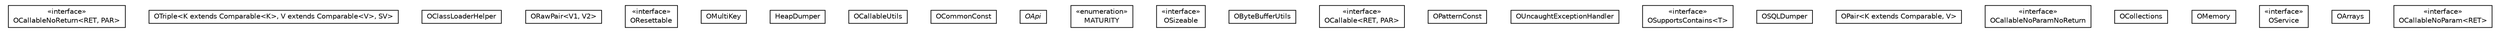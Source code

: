 #!/usr/local/bin/dot
#
# Class diagram 
# Generated by UMLGraph version R5_6-24-gf6e263 (http://www.umlgraph.org/)
#

digraph G {
	edge [fontname="Helvetica",fontsize=10,labelfontname="Helvetica",labelfontsize=10];
	node [fontname="Helvetica",fontsize=10,shape=plaintext];
	nodesep=0.25;
	ranksep=0.5;
	// com.orientechnologies.common.util.OCallableNoReturn<RET, PAR>
	c40777 [label=<<table title="com.orientechnologies.common.util.OCallableNoReturn" border="0" cellborder="1" cellspacing="0" cellpadding="2" port="p" href="./OCallableNoReturn.html">
		<tr><td><table border="0" cellspacing="0" cellpadding="1">
<tr><td align="center" balign="center"> &#171;interface&#187; </td></tr>
<tr><td align="center" balign="center"> OCallableNoReturn&lt;RET, PAR&gt; </td></tr>
		</table></td></tr>
		</table>>, URL="./OCallableNoReturn.html", fontname="Helvetica", fontcolor="black", fontsize=10.0];
	// com.orientechnologies.common.util.OTriple<K extends java.lang.Comparable<K>, V extends java.lang.Comparable<V>, SV>
	c40778 [label=<<table title="com.orientechnologies.common.util.OTriple" border="0" cellborder="1" cellspacing="0" cellpadding="2" port="p" href="./OTriple.html">
		<tr><td><table border="0" cellspacing="0" cellpadding="1">
<tr><td align="center" balign="center"> OTriple&lt;K extends Comparable&lt;K&gt;, V extends Comparable&lt;V&gt;, SV&gt; </td></tr>
		</table></td></tr>
		</table>>, URL="./OTriple.html", fontname="Helvetica", fontcolor="black", fontsize=10.0];
	// com.orientechnologies.common.util.OClassLoaderHelper
	c40779 [label=<<table title="com.orientechnologies.common.util.OClassLoaderHelper" border="0" cellborder="1" cellspacing="0" cellpadding="2" port="p" href="./OClassLoaderHelper.html">
		<tr><td><table border="0" cellspacing="0" cellpadding="1">
<tr><td align="center" balign="center"> OClassLoaderHelper </td></tr>
		</table></td></tr>
		</table>>, URL="./OClassLoaderHelper.html", fontname="Helvetica", fontcolor="black", fontsize=10.0];
	// com.orientechnologies.common.util.ORawPair<V1, V2>
	c40780 [label=<<table title="com.orientechnologies.common.util.ORawPair" border="0" cellborder="1" cellspacing="0" cellpadding="2" port="p" href="./ORawPair.html">
		<tr><td><table border="0" cellspacing="0" cellpadding="1">
<tr><td align="center" balign="center"> ORawPair&lt;V1, V2&gt; </td></tr>
		</table></td></tr>
		</table>>, URL="./ORawPair.html", fontname="Helvetica", fontcolor="black", fontsize=10.0];
	// com.orientechnologies.common.util.OResettable
	c40781 [label=<<table title="com.orientechnologies.common.util.OResettable" border="0" cellborder="1" cellspacing="0" cellpadding="2" port="p" href="./OResettable.html">
		<tr><td><table border="0" cellspacing="0" cellpadding="1">
<tr><td align="center" balign="center"> &#171;interface&#187; </td></tr>
<tr><td align="center" balign="center"> OResettable </td></tr>
		</table></td></tr>
		</table>>, URL="./OResettable.html", fontname="Helvetica", fontcolor="black", fontsize=10.0];
	// com.orientechnologies.common.util.OMultiKey
	c40782 [label=<<table title="com.orientechnologies.common.util.OMultiKey" border="0" cellborder="1" cellspacing="0" cellpadding="2" port="p" href="./OMultiKey.html">
		<tr><td><table border="0" cellspacing="0" cellpadding="1">
<tr><td align="center" balign="center"> OMultiKey </td></tr>
		</table></td></tr>
		</table>>, URL="./OMultiKey.html", fontname="Helvetica", fontcolor="black", fontsize=10.0];
	// com.orientechnologies.common.util.HeapDumper
	c40783 [label=<<table title="com.orientechnologies.common.util.HeapDumper" border="0" cellborder="1" cellspacing="0" cellpadding="2" port="p" href="./HeapDumper.html">
		<tr><td><table border="0" cellspacing="0" cellpadding="1">
<tr><td align="center" balign="center"> HeapDumper </td></tr>
		</table></td></tr>
		</table>>, URL="./HeapDumper.html", fontname="Helvetica", fontcolor="black", fontsize=10.0];
	// com.orientechnologies.common.util.OCallableUtils
	c40784 [label=<<table title="com.orientechnologies.common.util.OCallableUtils" border="0" cellborder="1" cellspacing="0" cellpadding="2" port="p" href="./OCallableUtils.html">
		<tr><td><table border="0" cellspacing="0" cellpadding="1">
<tr><td align="center" balign="center"> OCallableUtils </td></tr>
		</table></td></tr>
		</table>>, URL="./OCallableUtils.html", fontname="Helvetica", fontcolor="black", fontsize=10.0];
	// com.orientechnologies.common.util.OCommonConst
	c40785 [label=<<table title="com.orientechnologies.common.util.OCommonConst" border="0" cellborder="1" cellspacing="0" cellpadding="2" port="p" href="./OCommonConst.html">
		<tr><td><table border="0" cellspacing="0" cellpadding="1">
<tr><td align="center" balign="center"> OCommonConst </td></tr>
		</table></td></tr>
		</table>>, URL="./OCommonConst.html", fontname="Helvetica", fontcolor="black", fontsize=10.0];
	// com.orientechnologies.common.util.OApi
	c40786 [label=<<table title="com.orientechnologies.common.util.OApi" border="0" cellborder="1" cellspacing="0" cellpadding="2" port="p" href="./OApi.html">
		<tr><td><table border="0" cellspacing="0" cellpadding="1">
<tr><td align="center" balign="center"><font face="Helvetica-Oblique"> OApi </font></td></tr>
		</table></td></tr>
		</table>>, URL="./OApi.html", fontname="Helvetica", fontcolor="black", fontsize=10.0];
	// com.orientechnologies.common.util.OApi.MATURITY
	c40787 [label=<<table title="com.orientechnologies.common.util.OApi.MATURITY" border="0" cellborder="1" cellspacing="0" cellpadding="2" port="p" href="./OApi.MATURITY.html">
		<tr><td><table border="0" cellspacing="0" cellpadding="1">
<tr><td align="center" balign="center"> &#171;enumeration&#187; </td></tr>
<tr><td align="center" balign="center"> MATURITY </td></tr>
		</table></td></tr>
		</table>>, URL="./OApi.MATURITY.html", fontname="Helvetica", fontcolor="black", fontsize=10.0];
	// com.orientechnologies.common.util.OSizeable
	c40788 [label=<<table title="com.orientechnologies.common.util.OSizeable" border="0" cellborder="1" cellspacing="0" cellpadding="2" port="p" href="./OSizeable.html">
		<tr><td><table border="0" cellspacing="0" cellpadding="1">
<tr><td align="center" balign="center"> &#171;interface&#187; </td></tr>
<tr><td align="center" balign="center"> OSizeable </td></tr>
		</table></td></tr>
		</table>>, URL="./OSizeable.html", fontname="Helvetica", fontcolor="black", fontsize=10.0];
	// com.orientechnologies.common.util.OByteBufferUtils
	c40789 [label=<<table title="com.orientechnologies.common.util.OByteBufferUtils" border="0" cellborder="1" cellspacing="0" cellpadding="2" port="p" href="./OByteBufferUtils.html">
		<tr><td><table border="0" cellspacing="0" cellpadding="1">
<tr><td align="center" balign="center"> OByteBufferUtils </td></tr>
		</table></td></tr>
		</table>>, URL="./OByteBufferUtils.html", fontname="Helvetica", fontcolor="black", fontsize=10.0];
	// com.orientechnologies.common.util.OCallable<RET, PAR>
	c40790 [label=<<table title="com.orientechnologies.common.util.OCallable" border="0" cellborder="1" cellspacing="0" cellpadding="2" port="p" href="./OCallable.html">
		<tr><td><table border="0" cellspacing="0" cellpadding="1">
<tr><td align="center" balign="center"> &#171;interface&#187; </td></tr>
<tr><td align="center" balign="center"> OCallable&lt;RET, PAR&gt; </td></tr>
		</table></td></tr>
		</table>>, URL="./OCallable.html", fontname="Helvetica", fontcolor="black", fontsize=10.0];
	// com.orientechnologies.common.util.OPatternConst
	c40791 [label=<<table title="com.orientechnologies.common.util.OPatternConst" border="0" cellborder="1" cellspacing="0" cellpadding="2" port="p" href="./OPatternConst.html">
		<tr><td><table border="0" cellspacing="0" cellpadding="1">
<tr><td align="center" balign="center"> OPatternConst </td></tr>
		</table></td></tr>
		</table>>, URL="./OPatternConst.html", fontname="Helvetica", fontcolor="black", fontsize=10.0];
	// com.orientechnologies.common.util.OUncaughtExceptionHandler
	c40792 [label=<<table title="com.orientechnologies.common.util.OUncaughtExceptionHandler" border="0" cellborder="1" cellspacing="0" cellpadding="2" port="p" href="./OUncaughtExceptionHandler.html">
		<tr><td><table border="0" cellspacing="0" cellpadding="1">
<tr><td align="center" balign="center"> OUncaughtExceptionHandler </td></tr>
		</table></td></tr>
		</table>>, URL="./OUncaughtExceptionHandler.html", fontname="Helvetica", fontcolor="black", fontsize=10.0];
	// com.orientechnologies.common.util.OSupportsContains<T>
	c40793 [label=<<table title="com.orientechnologies.common.util.OSupportsContains" border="0" cellborder="1" cellspacing="0" cellpadding="2" port="p" href="./OSupportsContains.html">
		<tr><td><table border="0" cellspacing="0" cellpadding="1">
<tr><td align="center" balign="center"> &#171;interface&#187; </td></tr>
<tr><td align="center" balign="center"> OSupportsContains&lt;T&gt; </td></tr>
		</table></td></tr>
		</table>>, URL="./OSupportsContains.html", fontname="Helvetica", fontcolor="black", fontsize=10.0];
	// com.orientechnologies.common.util.OSQLDumper
	c40794 [label=<<table title="com.orientechnologies.common.util.OSQLDumper" border="0" cellborder="1" cellspacing="0" cellpadding="2" port="p" href="./OSQLDumper.html">
		<tr><td><table border="0" cellspacing="0" cellpadding="1">
<tr><td align="center" balign="center"> OSQLDumper </td></tr>
		</table></td></tr>
		</table>>, URL="./OSQLDumper.html", fontname="Helvetica", fontcolor="black", fontsize=10.0];
	// com.orientechnologies.common.util.OPair<K extends java.lang.Comparable, V>
	c40795 [label=<<table title="com.orientechnologies.common.util.OPair" border="0" cellborder="1" cellspacing="0" cellpadding="2" port="p" href="./OPair.html">
		<tr><td><table border="0" cellspacing="0" cellpadding="1">
<tr><td align="center" balign="center"> OPair&lt;K extends Comparable, V&gt; </td></tr>
		</table></td></tr>
		</table>>, URL="./OPair.html", fontname="Helvetica", fontcolor="black", fontsize=10.0];
	// com.orientechnologies.common.util.OCallableNoParamNoReturn
	c40796 [label=<<table title="com.orientechnologies.common.util.OCallableNoParamNoReturn" border="0" cellborder="1" cellspacing="0" cellpadding="2" port="p" href="./OCallableNoParamNoReturn.html">
		<tr><td><table border="0" cellspacing="0" cellpadding="1">
<tr><td align="center" balign="center"> &#171;interface&#187; </td></tr>
<tr><td align="center" balign="center"> OCallableNoParamNoReturn </td></tr>
		</table></td></tr>
		</table>>, URL="./OCallableNoParamNoReturn.html", fontname="Helvetica", fontcolor="black", fontsize=10.0];
	// com.orientechnologies.common.util.OCollections
	c40797 [label=<<table title="com.orientechnologies.common.util.OCollections" border="0" cellborder="1" cellspacing="0" cellpadding="2" port="p" href="./OCollections.html">
		<tr><td><table border="0" cellspacing="0" cellpadding="1">
<tr><td align="center" balign="center"> OCollections </td></tr>
		</table></td></tr>
		</table>>, URL="./OCollections.html", fontname="Helvetica", fontcolor="black", fontsize=10.0];
	// com.orientechnologies.common.util.OMemory
	c40798 [label=<<table title="com.orientechnologies.common.util.OMemory" border="0" cellborder="1" cellspacing="0" cellpadding="2" port="p" href="./OMemory.html">
		<tr><td><table border="0" cellspacing="0" cellpadding="1">
<tr><td align="center" balign="center"> OMemory </td></tr>
		</table></td></tr>
		</table>>, URL="./OMemory.html", fontname="Helvetica", fontcolor="black", fontsize=10.0];
	// com.orientechnologies.common.util.OService
	c40799 [label=<<table title="com.orientechnologies.common.util.OService" border="0" cellborder="1" cellspacing="0" cellpadding="2" port="p" href="./OService.html">
		<tr><td><table border="0" cellspacing="0" cellpadding="1">
<tr><td align="center" balign="center"> &#171;interface&#187; </td></tr>
<tr><td align="center" balign="center"> OService </td></tr>
		</table></td></tr>
		</table>>, URL="./OService.html", fontname="Helvetica", fontcolor="black", fontsize=10.0];
	// com.orientechnologies.common.util.OArrays
	c40800 [label=<<table title="com.orientechnologies.common.util.OArrays" border="0" cellborder="1" cellspacing="0" cellpadding="2" port="p" href="./OArrays.html">
		<tr><td><table border="0" cellspacing="0" cellpadding="1">
<tr><td align="center" balign="center"> OArrays </td></tr>
		</table></td></tr>
		</table>>, URL="./OArrays.html", fontname="Helvetica", fontcolor="black", fontsize=10.0];
	// com.orientechnologies.common.util.OCallableNoParam<RET>
	c40801 [label=<<table title="com.orientechnologies.common.util.OCallableNoParam" border="0" cellborder="1" cellspacing="0" cellpadding="2" port="p" href="./OCallableNoParam.html">
		<tr><td><table border="0" cellspacing="0" cellpadding="1">
<tr><td align="center" balign="center"> &#171;interface&#187; </td></tr>
<tr><td align="center" balign="center"> OCallableNoParam&lt;RET&gt; </td></tr>
		</table></td></tr>
		</table>>, URL="./OCallableNoParam.html", fontname="Helvetica", fontcolor="black", fontsize=10.0];
}

